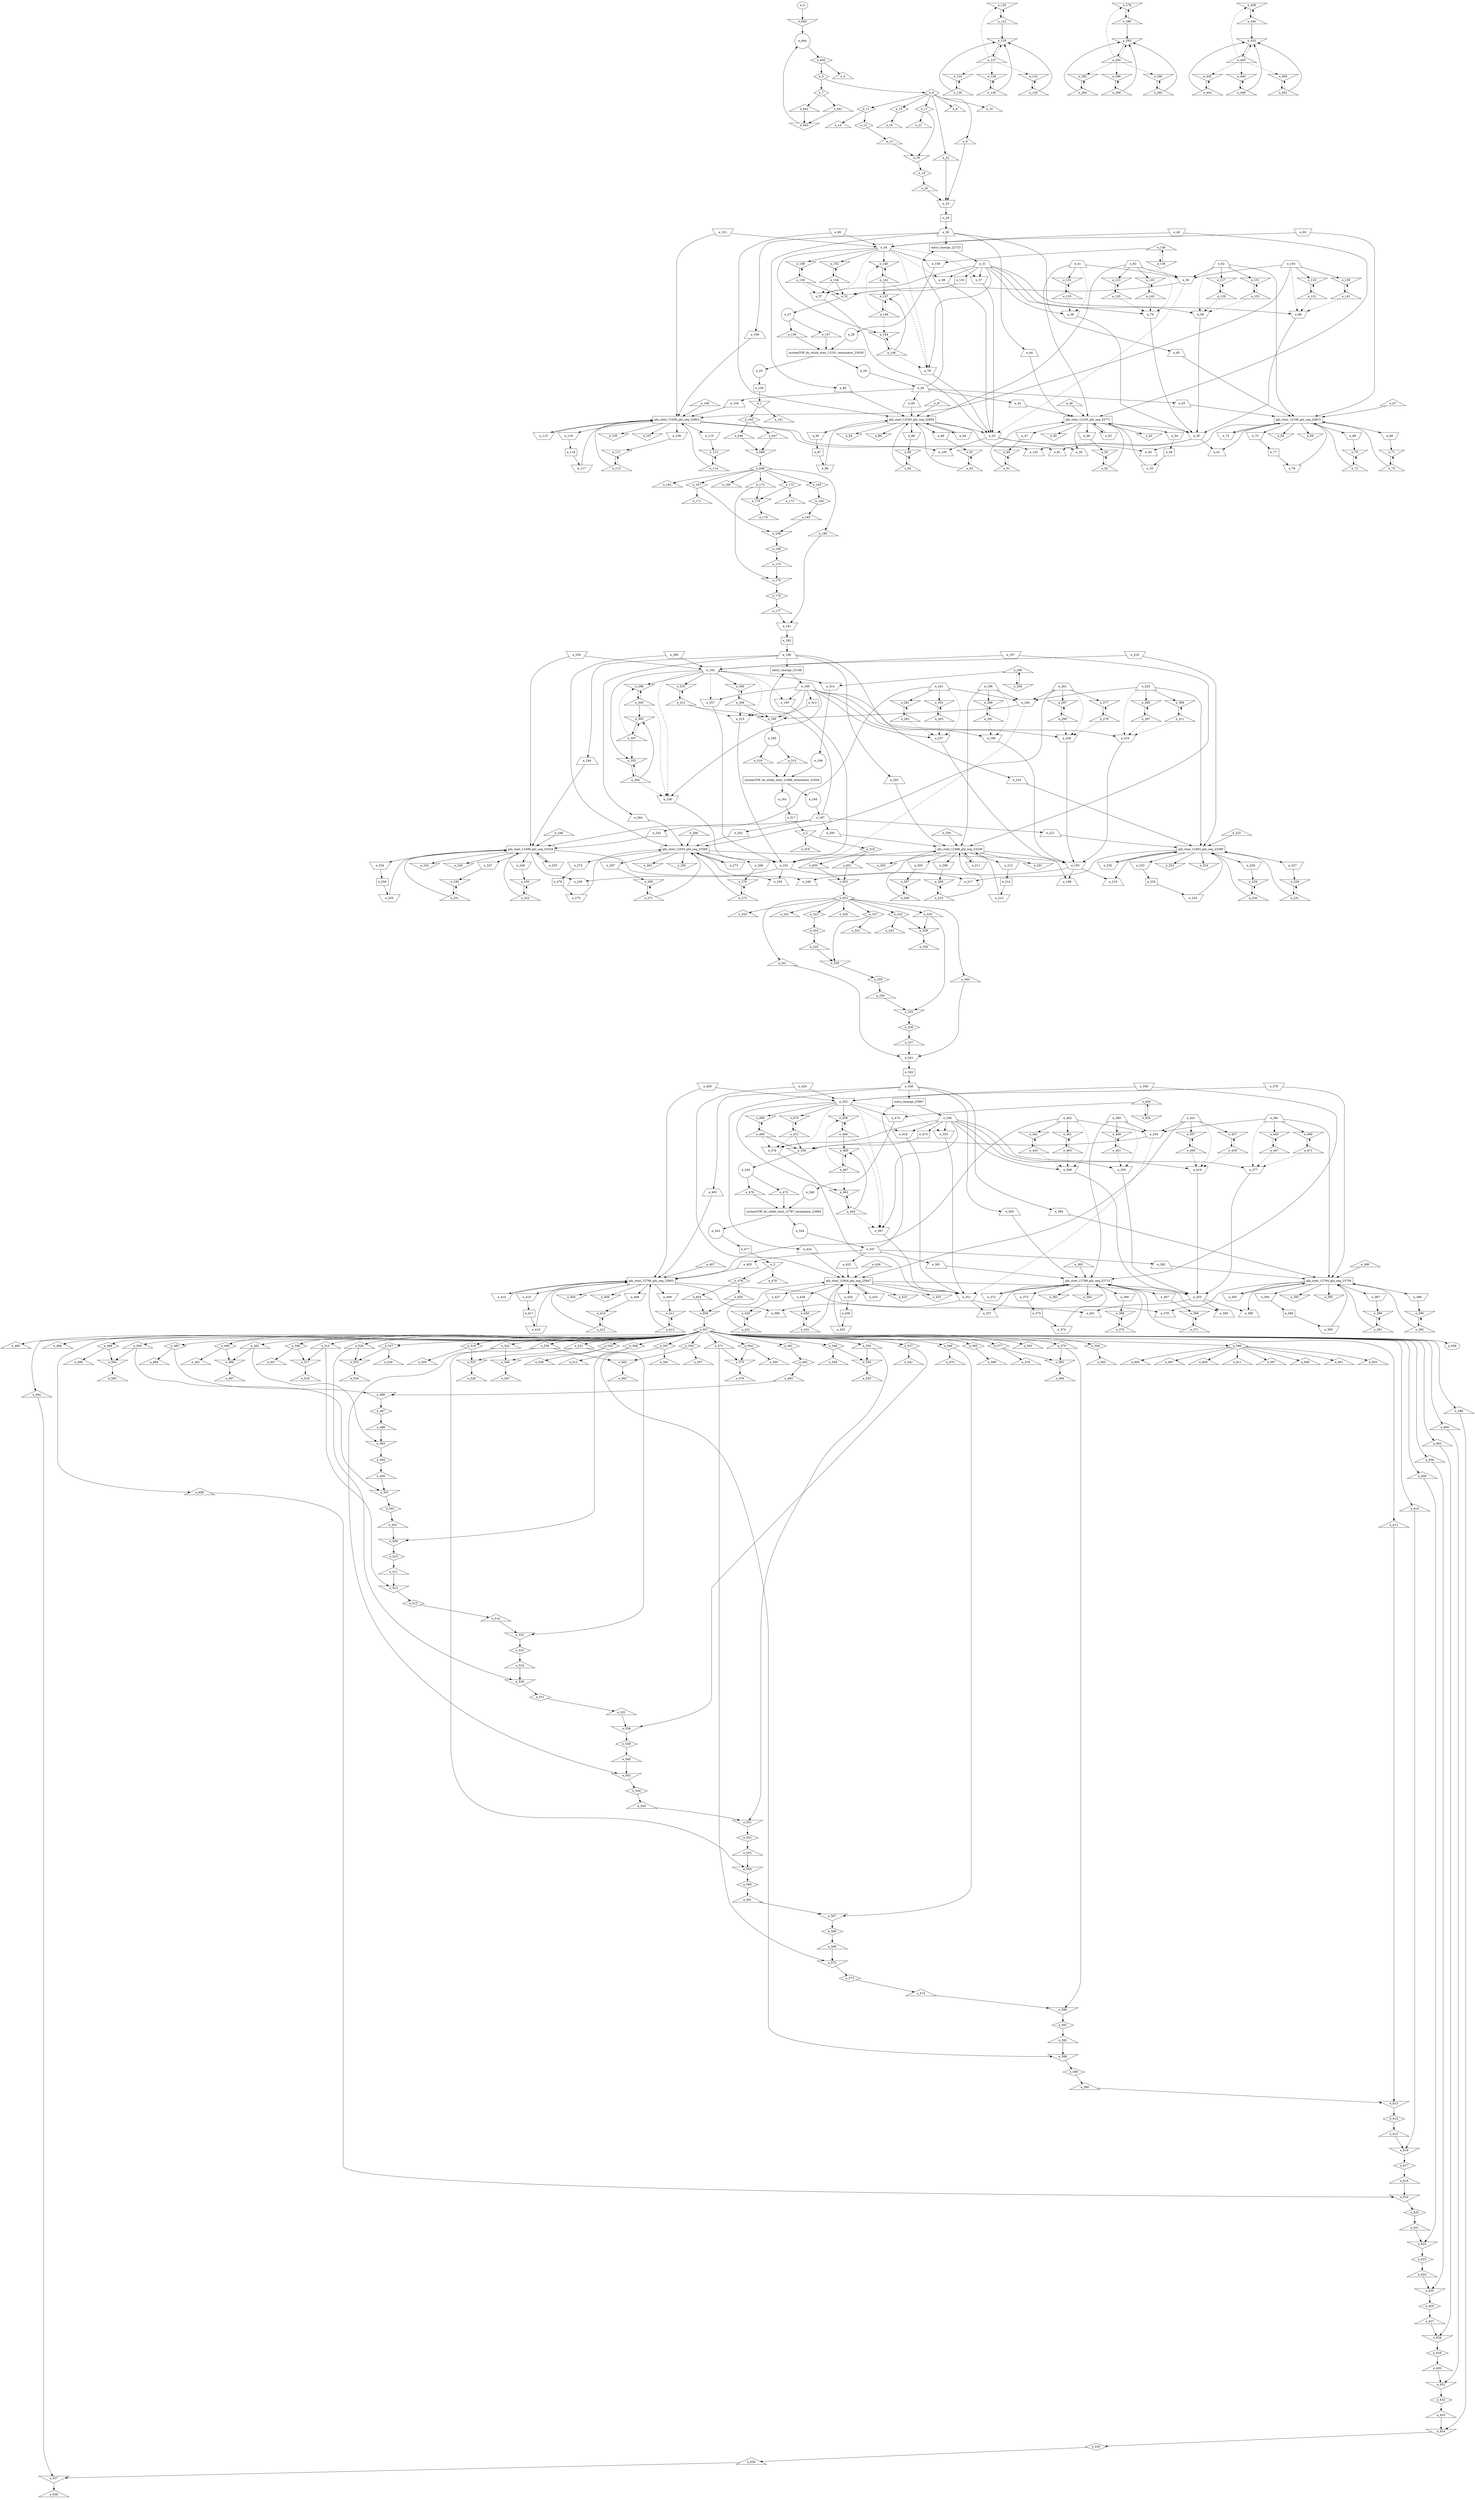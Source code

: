 digraph control_path {
  e_0: entry_node : n ;
  e_1 [shape = invtriangle];
  e_2 [shape = invtriangle];
  e_3 [shape = invtriangle];
  e_4 [shape = triangle];
  e_5 [shape = diamond];
  e_6 [shape = diamond];
  e_7 [shape = diamond];
  e_8 [shape = triangle];
  e_9 [shape = triangle];
  e_10 [shape = triangle];
  e_11 [shape = diamond];
  e_12 [shape = diamond];
  e_13 [shape = triangle];
  e_14 [shape = triangle];
  e_15 [shape = diamond];
  e_16 [shape = triangle];
  e_17 [shape = diamond];
  e_18 [shape = invtriangle];
  e_19 [shape = diamond];
  e_20 [shape = triangle];
  e_21 [shape = triangle];
  e_22 [shape = triangle];
  e_23 [shape = invtrapezium];
  e_24 [shape = dot];
  e_25 [shape = circle];
  e_26 [shape = circle];
  e_27 [shape = circle];
  e_28 [shape = circle];
  e_29 [shape = trapezium];
  e_30 [shape = trapezium];
  e_31 [shape = trapezium];
  e_32 [shape = invtriangle];
  e_33 [shape = invtrapezium];
  e_34 [shape = invtrapezium];
  e_35 [shape = invtrapezium];
  e_36 [shape = invtrapezium];
  e_37 [shape = invtrapezium];
  e_38 [shape = invtrapezium];
  e_39 [shape = trapezium];
  e_40 [shape = invtrapezium];
  e_41 [shape = trapezium];
  e_42 [shape = trapezium];
  e_43 [shape = invtriangle];
  e_44 [shape = trapezium];
  e_45 [shape = invtriangle];
  e_46 [shape = triangle];
  e_47 [shape = invtrapezium];
  e_48 [shape = invtrapezium];
  e_49 [shape = invtriangle];
  e_50 [shape = invtriangle];
  e_51 [shape = triangle];
  e_52 [shape = triangle];
  e_53 [shape = invtrapezium];
  e_54 [shape = invtrapezium];
  e_55 [shape = invtrapezium];
  e_56 [shape = dot];
  e_57 [shape = invtrapezium];
  e_58 [shape = invtrapezium];
  e_59 [shape = trapezium];
  e_60 [shape = invtrapezium];
  e_61 [shape = trapezium];
  e_62 [shape = trapezium];
  e_63 [shape = trapezium];
  e_64 [shape = invtriangle];
  e_65 [shape = trapezium];
  e_66 [shape = invtriangle];
  e_67 [shape = triangle];
  e_68 [shape = invtrapezium];
  e_69 [shape = invtrapezium];
  e_70 [shape = invtriangle];
  e_71 [shape = invtriangle];
  e_72 [shape = triangle];
  e_73 [shape = triangle];
  e_74 [shape = invtrapezium];
  e_75 [shape = invtrapezium];
  e_76 [shape = invtrapezium];
  e_77 [shape = dot];
  e_78 [shape = invtrapezium];
  e_79 [shape = invtrapezium];
  e_80 [shape = invtrapezium];
  e_81 [shape = trapezium];
  e_82 [shape = trapezium];
  e_83 [shape = trapezium];
  e_84 [shape = invtriangle];
  e_85 [shape = trapezium];
  e_86 [shape = invtriangle];
  e_87 [shape = triangle];
  e_88 [shape = invtrapezium];
  e_89 [shape = invtrapezium];
  e_90 [shape = invtriangle];
  e_91 [shape = invtriangle];
  e_92 [shape = triangle];
  e_93 [shape = triangle];
  e_94 [shape = invtrapezium];
  e_95 [shape = invtrapezium];
  e_96 [shape = invtrapezium];
  e_97 [shape = dot];
  e_98 [shape = invtrapezium];
  e_99 [shape = invtrapezium];
  e_100 [shape = trapezium];
  e_101 [shape = invtrapezium];
  e_102 [shape = trapezium];
  e_103 [shape = trapezium];
  e_104 [shape = trapezium];
  e_105 [shape = invtriangle];
  e_106 [shape = trapezium];
  e_107 [shape = invtriangle];
  e_108 [shape = triangle];
  e_109 [shape = invtrapezium];
  e_110 [shape = invtrapezium];
  e_111 [shape = invtriangle];
  e_112 [shape = invtriangle];
  e_113 [shape = triangle];
  e_114 [shape = triangle];
  e_115 [shape = invtrapezium];
  e_116 [shape = invtrapezium];
  e_117 [shape = invtrapezium];
  e_118 [shape = dot];
  e_119 [shape = invtriangle];
  e_120 [shape = invtriangle];
  e_121 [shape = triangle];
  e_122 [shape = triangle];
  e_123 [shape = invtriangle];
  e_124 [shape = invtriangle];
  e_125 [shape = triangle];
  e_126 [shape = triangle];
  e_127 [shape = invtriangle];
  e_128 [shape = invtriangle];
  e_129 [shape = triangle];
  e_130 [shape = triangle];
  e_131 [shape = invtriangle];
  e_132 [shape = invtriangle];
  e_133 [shape = triangle];
  e_134 [shape = triangle];
  e_135 [shape = invtriangle];
  e_136 [shape = invtriangle];
  e_137 [shape = triangle];
  e_138 [shape = triangle];
  e_139 [shape = invtriangle];
  e_140 [shape = invtriangle];
  e_141 [shape = triangle];
  e_142 [shape = triangle];
  e_143 [shape = invtriangle];
  e_144 [shape = invtriangle];
  e_145 [shape = triangle];
  e_146 [shape = triangle];
  e_147 [shape = invtriangle];
  e_148 [shape = invtriangle];
  e_149 [shape = triangle];
  e_150 [shape = triangle];
  e_151 [shape = invtriangle];
  e_152 [shape = invtriangle];
  e_153 [shape = triangle];
  e_154 [shape = triangle];
  e_155 [shape = dot];
  e_156 [shape = invtrapezium];
  e_157 [shape = triangle];
  e_158 [shape = triangle];
  e_159 [shape = dot];
  e_160 [shape = diamond];
  e_161 [shape = triangle];
  e_162 [shape = triangle];
  e_163 [shape = diamond];
  e_164 [shape = diamond];
  e_165 [shape = triangle];
  e_166 [shape = triangle];
  e_167 [shape = diamond];
  e_168 [shape = invtriangle];
  e_169 [shape = diamond];
  e_170 [shape = triangle];
  e_171 [shape = triangle];
  e_172 [shape = diamond];
  e_173 [shape = triangle];
  e_174 [shape = triangle];
  e_175 [shape = invtriangle];
  e_176 [shape = diamond];
  e_177 [shape = triangle];
  e_178 [shape = invtriangle];
  e_179 [shape = triangle];
  e_180 [shape = triangle];
  e_181 [shape = invtrapezium];
  e_182 [shape = dot];
  e_183 [shape = circle];
  e_184 [shape = circle];
  e_185 [shape = circle];
  e_186 [shape = circle];
  e_187 [shape = trapezium];
  e_188 [shape = trapezium];
  e_189 [shape = trapezium];
  e_190 [shape = invtriangle];
  e_191 [shape = invtrapezium];
  e_192 [shape = invtrapezium];
  e_193 [shape = invtrapezium];
  e_194 [shape = invtrapezium];
  e_195 [shape = invtrapezium];
  e_196 [shape = invtrapezium];
  e_197 [shape = invtrapezium];
  e_198 [shape = trapezium];
  e_199 [shape = trapezium];
  e_200 [shape = trapezium];
  e_201 [shape = invtriangle];
  e_202 [shape = trapezium];
  e_203 [shape = invtriangle];
  e_204 [shape = triangle];
  e_205 [shape = invtrapezium];
  e_206 [shape = invtrapezium];
  e_207 [shape = invtriangle];
  e_208 [shape = invtriangle];
  e_209 [shape = triangle];
  e_210 [shape = triangle];
  e_211 [shape = invtrapezium];
  e_212 [shape = invtrapezium];
  e_213 [shape = invtrapezium];
  e_214 [shape = dot];
  e_215 [shape = invtrapezium];
  e_216 [shape = invtrapezium];
  e_217 [shape = trapezium];
  e_218 [shape = invtrapezium];
  e_219 [shape = trapezium];
  e_220 [shape = trapezium];
  e_221 [shape = trapezium];
  e_222 [shape = invtriangle];
  e_223 [shape = trapezium];
  e_224 [shape = invtriangle];
  e_225 [shape = triangle];
  e_226 [shape = invtrapezium];
  e_227 [shape = invtrapezium];
  e_228 [shape = invtriangle];
  e_229 [shape = invtriangle];
  e_230 [shape = triangle];
  e_231 [shape = triangle];
  e_232 [shape = invtrapezium];
  e_233 [shape = invtrapezium];
  e_234 [shape = invtrapezium];
  e_235 [shape = dot];
  e_236 [shape = invtrapezium];
  e_237 [shape = invtrapezium];
  e_238 [shape = trapezium];
  e_239 [shape = invtrapezium];
  e_240 [shape = trapezium];
  e_241 [shape = trapezium];
  e_242 [shape = trapezium];
  e_243 [shape = invtriangle];
  e_244 [shape = trapezium];
  e_245 [shape = invtriangle];
  e_246 [shape = triangle];
  e_247 [shape = invtrapezium];
  e_248 [shape = invtrapezium];
  e_249 [shape = invtriangle];
  e_250 [shape = invtriangle];
  e_251 [shape = triangle];
  e_252 [shape = triangle];
  e_253 [shape = invtrapezium];
  e_254 [shape = invtrapezium];
  e_255 [shape = invtrapezium];
  e_256 [shape = dot];
  e_257 [shape = invtrapezium];
  e_258 [shape = invtrapezium];
  e_259 [shape = trapezium];
  e_260 [shape = invtrapezium];
  e_261 [shape = trapezium];
  e_262 [shape = trapezium];
  e_263 [shape = invtriangle];
  e_264 [shape = trapezium];
  e_265 [shape = invtriangle];
  e_266 [shape = triangle];
  e_267 [shape = invtrapezium];
  e_268 [shape = invtrapezium];
  e_269 [shape = invtriangle];
  e_270 [shape = invtriangle];
  e_271 [shape = triangle];
  e_272 [shape = triangle];
  e_273 [shape = invtrapezium];
  e_274 [shape = invtrapezium];
  e_275 [shape = invtrapezium];
  e_276 [shape = dot];
  e_277 [shape = invtriangle];
  e_278 [shape = invtriangle];
  e_279 [shape = triangle];
  e_280 [shape = triangle];
  e_281 [shape = invtriangle];
  e_282 [shape = invtriangle];
  e_283 [shape = triangle];
  e_284 [shape = triangle];
  e_285 [shape = invtriangle];
  e_286 [shape = invtriangle];
  e_287 [shape = triangle];
  e_288 [shape = triangle];
  e_289 [shape = invtriangle];
  e_290 [shape = invtriangle];
  e_291 [shape = triangle];
  e_292 [shape = triangle];
  e_293 [shape = invtriangle];
  e_294 [shape = invtriangle];
  e_295 [shape = triangle];
  e_296 [shape = triangle];
  e_297 [shape = invtriangle];
  e_298 [shape = invtriangle];
  e_299 [shape = triangle];
  e_300 [shape = triangle];
  e_301 [shape = invtriangle];
  e_302 [shape = invtriangle];
  e_303 [shape = triangle];
  e_304 [shape = triangle];
  e_305 [shape = invtriangle];
  e_306 [shape = invtriangle];
  e_307 [shape = triangle];
  e_308 [shape = triangle];
  e_309 [shape = invtriangle];
  e_310 [shape = invtriangle];
  e_311 [shape = triangle];
  e_312 [shape = triangle];
  e_313 [shape = dot];
  e_314 [shape = invtrapezium];
  e_315 [shape = triangle];
  e_316 [shape = triangle];
  e_317 [shape = dot];
  e_318 [shape = diamond];
  e_319 [shape = triangle];
  e_320 [shape = triangle];
  e_321 [shape = triangle];
  e_322 [shape = triangle];
  e_323 [shape = diamond];
  e_324 [shape = diamond];
  e_325 [shape = triangle];
  e_326 [shape = triangle];
  e_327 [shape = diamond];
  e_328 [shape = invtriangle];
  e_329 [shape = diamond];
  e_330 [shape = triangle];
  e_331 [shape = triangle];
  e_332 [shape = diamond];
  e_333 [shape = triangle];
  e_334 [shape = triangle];
  e_335 [shape = invtriangle];
  e_336 [shape = diamond];
  e_337 [shape = triangle];
  e_338 [shape = invtriangle];
  e_339 [shape = triangle];
  e_340 [shape = triangle];
  e_341 [shape = invtrapezium];
  e_342 [shape = dot];
  e_343 [shape = circle];
  e_344 [shape = circle];
  e_345 [shape = circle];
  e_346 [shape = circle];
  e_347 [shape = trapezium];
  e_348 [shape = trapezium];
  e_349 [shape = trapezium];
  e_350 [shape = invtriangle];
  e_351 [shape = invtrapezium];
  e_352 [shape = invtrapezium];
  e_353 [shape = invtrapezium];
  e_354 [shape = invtrapezium];
  e_355 [shape = invtrapezium];
  e_356 [shape = invtrapezium];
  e_357 [shape = trapezium];
  e_358 [shape = invtrapezium];
  e_359 [shape = trapezium];
  e_360 [shape = trapezium];
  e_361 [shape = trapezium];
  e_362 [shape = invtriangle];
  e_363 [shape = trapezium];
  e_364 [shape = invtriangle];
  e_365 [shape = triangle];
  e_366 [shape = invtrapezium];
  e_367 [shape = invtrapezium];
  e_368 [shape = invtriangle];
  e_369 [shape = invtriangle];
  e_370 [shape = triangle];
  e_371 [shape = triangle];
  e_372 [shape = invtrapezium];
  e_373 [shape = invtrapezium];
  e_374 [shape = invtrapezium];
  e_375 [shape = dot];
  e_376 [shape = invtrapezium];
  e_377 [shape = invtrapezium];
  e_378 [shape = trapezium];
  e_379 [shape = invtrapezium];
  e_380 [shape = trapezium];
  e_381 [shape = trapezium];
  e_382 [shape = trapezium];
  e_383 [shape = invtriangle];
  e_384 [shape = trapezium];
  e_385 [shape = invtriangle];
  e_386 [shape = triangle];
  e_387 [shape = invtrapezium];
  e_388 [shape = invtrapezium];
  e_389 [shape = invtriangle];
  e_390 [shape = invtriangle];
  e_391 [shape = triangle];
  e_392 [shape = triangle];
  e_393 [shape = invtrapezium];
  e_394 [shape = invtrapezium];
  e_395 [shape = invtrapezium];
  e_396 [shape = dot];
  e_397 [shape = invtrapezium];
  e_398 [shape = invtrapezium];
  e_399 [shape = trapezium];
  e_400 [shape = invtrapezium];
  e_401 [shape = trapezium];
  e_402 [shape = trapezium];
  e_403 [shape = trapezium];
  e_404 [shape = invtriangle];
  e_405 [shape = trapezium];
  e_406 [shape = invtriangle];
  e_407 [shape = triangle];
  e_408 [shape = invtrapezium];
  e_409 [shape = invtrapezium];
  e_410 [shape = invtriangle];
  e_411 [shape = invtriangle];
  e_412 [shape = triangle];
  e_413 [shape = triangle];
  e_414 [shape = invtrapezium];
  e_415 [shape = invtrapezium];
  e_416 [shape = invtrapezium];
  e_417 [shape = dot];
  e_418 [shape = invtrapezium];
  e_419 [shape = invtrapezium];
  e_420 [shape = invtrapezium];
  e_421 [shape = trapezium];
  e_422 [shape = trapezium];
  e_423 [shape = invtriangle];
  e_424 [shape = trapezium];
  e_425 [shape = invtriangle];
  e_426 [shape = triangle];
  e_427 [shape = invtrapezium];
  e_428 [shape = invtrapezium];
  e_429 [shape = invtriangle];
  e_430 [shape = invtriangle];
  e_431 [shape = triangle];
  e_432 [shape = triangle];
  e_433 [shape = invtrapezium];
  e_434 [shape = invtrapezium];
  e_435 [shape = invtrapezium];
  e_436 [shape = dot];
  e_437 [shape = invtriangle];
  e_438 [shape = invtriangle];
  e_439 [shape = triangle];
  e_440 [shape = triangle];
  e_441 [shape = invtriangle];
  e_442 [shape = invtriangle];
  e_443 [shape = triangle];
  e_444 [shape = triangle];
  e_445 [shape = invtriangle];
  e_446 [shape = invtriangle];
  e_447 [shape = triangle];
  e_448 [shape = triangle];
  e_449 [shape = invtriangle];
  e_450 [shape = invtriangle];
  e_451 [shape = triangle];
  e_452 [shape = triangle];
  e_453 [shape = invtriangle];
  e_454 [shape = invtriangle];
  e_455 [shape = triangle];
  e_456 [shape = triangle];
  e_457 [shape = invtriangle];
  e_458 [shape = invtriangle];
  e_459 [shape = triangle];
  e_460 [shape = triangle];
  e_461 [shape = invtriangle];
  e_462 [shape = invtriangle];
  e_463 [shape = triangle];
  e_464 [shape = triangle];
  e_465 [shape = invtriangle];
  e_466 [shape = invtriangle];
  e_467 [shape = triangle];
  e_468 [shape = triangle];
  e_469 [shape = invtriangle];
  e_470 [shape = invtriangle];
  e_471 [shape = triangle];
  e_472 [shape = triangle];
  e_473 [shape = dot];
  e_474 [shape = invtrapezium];
  e_475 [shape = triangle];
  e_476 [shape = triangle];
  e_477 [shape = dot];
  e_478 [shape = diamond];
  e_479 [shape = triangle];
  e_480 [shape = triangle];
  e_481 [shape = diamond];
  e_482 [shape = diamond];
  e_483 [shape = triangle];
  e_484 [shape = triangle];
  e_485 [shape = diamond];
  e_486 [shape = invtriangle];
  e_487 [shape = diamond];
  e_488 [shape = triangle];
  e_489 [shape = triangle];
  e_490 [shape = diamond];
  e_491 [shape = triangle];
  e_492 [shape = triangle];
  e_493 [shape = invtriangle];
  e_494 [shape = diamond];
  e_495 [shape = triangle];
  e_496 [shape = invtriangle];
  e_497 [shape = triangle];
  e_498 [shape = diamond];
  e_499 [shape = triangle];
  e_500 [shape = triangle];
  e_501 [shape = invtriangle];
  e_502 [shape = diamond];
  e_503 [shape = triangle];
  e_504 [shape = invtriangle];
  e_505 [shape = triangle];
  e_506 [shape = diamond];
  e_507 [shape = triangle];
  e_508 [shape = diamond];
  e_509 [shape = invtriangle];
  e_510 [shape = diamond];
  e_511 [shape = triangle];
  e_512 [shape = triangle];
  e_513 [shape = triangle];
  e_514 [shape = invtriangle];
  e_515 [shape = diamond];
  e_516 [shape = triangle];
  e_517 [shape = invtriangle];
  e_518 [shape = triangle];
  e_519 [shape = diamond];
  e_520 [shape = triangle];
  e_521 [shape = triangle];
  e_522 [shape = invtriangle];
  e_523 [shape = diamond];
  e_524 [shape = triangle];
  e_525 [shape = invtriangle];
  e_526 [shape = triangle];
  e_527 [shape = diamond];
  e_528 [shape = triangle];
  e_529 [shape = triangle];
  e_530 [shape = invtriangle];
  e_531 [shape = diamond];
  e_532 [shape = triangle];
  e_533 [shape = invtriangle];
  e_534 [shape = triangle];
  e_535 [shape = diamond];
  e_536 [shape = triangle];
  e_537 [shape = diamond];
  e_538 [shape = invtriangle];
  e_539 [shape = diamond];
  e_540 [shape = triangle];
  e_541 [shape = triangle];
  e_542 [shape = triangle];
  e_543 [shape = invtriangle];
  e_544 [shape = diamond];
  e_545 [shape = triangle];
  e_546 [shape = invtriangle];
  e_547 [shape = triangle];
  e_548 [shape = diamond];
  e_549 [shape = triangle];
  e_550 [shape = triangle];
  e_551 [shape = invtriangle];
  e_552 [shape = diamond];
  e_553 [shape = triangle];
  e_554 [shape = invtriangle];
  e_555 [shape = triangle];
  e_556 [shape = diamond];
  e_557 [shape = triangle];
  e_558 [shape = triangle];
  e_559 [shape = invtriangle];
  e_560 [shape = diamond];
  e_561 [shape = triangle];
  e_562 [shape = invtriangle];
  e_563 [shape = triangle];
  e_564 [shape = diamond];
  e_565 [shape = triangle];
  e_566 [shape = diamond];
  e_567 [shape = invtriangle];
  e_568 [shape = diamond];
  e_569 [shape = triangle];
  e_570 [shape = triangle];
  e_571 [shape = triangle];
  e_572 [shape = invtriangle];
  e_573 [shape = diamond];
  e_574 [shape = triangle];
  e_575 [shape = invtriangle];
  e_576 [shape = triangle];
  e_577 [shape = diamond];
  e_578 [shape = triangle];
  e_579 [shape = triangle];
  e_580 [shape = invtriangle];
  e_581 [shape = diamond];
  e_582 [shape = triangle];
  e_583 [shape = invtriangle];
  e_584 [shape = triangle];
  e_585 [shape = diamond];
  e_586 [shape = triangle];
  e_587 [shape = diamond];
  e_588 [shape = invtriangle];
  e_589 [shape = diamond];
  e_590 [shape = triangle];
  e_591 [shape = triangle];
  e_592 [shape = triangle];
  e_593 [shape = triangle];
  e_594 [shape = diamond];
  e_595 [shape = triangle];
  e_596 [shape = diamond];
  e_597 [shape = triangle];
  e_598 [shape = triangle];
  e_599 [shape = triangle];
  e_600 [shape = triangle];
  e_601 [shape = triangle];
  e_602 [shape = triangle];
  e_603 [shape = triangle];
  e_604 [shape = triangle];
  e_605 [shape = triangle];
  e_606 [shape = triangle];
  e_607 [shape = triangle];
  e_608 [shape = triangle];
  e_609 [shape = triangle];
  e_610 [shape = triangle];
  e_611 [shape = triangle];
  e_612 [shape = triangle];
  e_613 [shape = invtriangle];
  e_614 [shape = diamond];
  e_615 [shape = triangle];
  e_616 [shape = invtriangle];
  e_617 [shape = diamond];
  e_618 [shape = triangle];
  e_619 [shape = invtriangle];
  e_620 [shape = diamond];
  e_621 [shape = triangle];
  e_622 [shape = invtriangle];
  e_623 [shape = diamond];
  e_624 [shape = triangle];
  e_625 [shape = invtriangle];
  e_626 [shape = diamond];
  e_627 [shape = triangle];
  e_628 [shape = invtriangle];
  e_629 [shape = diamond];
  e_630 [shape = triangle];
  e_631 [shape = invtriangle];
  e_632 [shape = diamond];
  e_633 [shape = triangle];
  e_634 [shape = invtriangle];
  e_635 [shape = diamond];
  e_636 [shape = triangle];
  e_637 [shape = invtriangle];
  e_638 [shape = triangle];
  e_639: exit_node : s ;
  e_640 [shape = invtriangle];
  e_641 [shape = triangle];
  e_642 [shape = triangle];
  e_643 [shape = invtriangle];
  e_644 [shape = circle];
  e_645 [shape = diamond];
  e_646 [shape = triangle];
  e_647 [shape = triangle];
  e_648 [shape = invtriangle];
  e_649 [shape = diamond];
  e_650 [shape = triangle];
  e_651 [shape = triangle];
  e_652 [shape = invtriangle];
  e_653 [shape = diamond];
  e_654 [shape = triangle];
  e_655 [shape = triangle];
  e_656 [shape = invtriangle];
  e_657 [shape = diamond];
  e_159 -> e_1;
  e_317 -> e_2;
  e_477 -> e_3;
  e_645 -> e_4;
  e_645 -> e_5;
  e_5 -> e_6;
  e_5 -> e_7;
  e_6 -> e_8;
  e_6 -> e_9;
  e_6 -> e_10;
  e_6 -> e_11;
  e_11 -> e_12;
  e_12 -> e_13;
  e_11 -> e_14;
  e_6 -> e_15;
  e_15 -> e_16;
  e_6 -> e_17;
  e_13 -> e_18;
  e_17 -> e_18;
  e_18 -> e_19;
  e_19 -> e_20;
  e_17 -> e_21;
  e_6 -> e_22;
  e_20 -> e_23;
  e_9 -> e_23;
  e_22 -> e_23;
  e_23 -> e_24;
  e_32 -> e_27;
  e_156 -> e_28;
  e_26 -> e_29;
  e_24 -> e_30;
  e_150 -> e_32;
  e_154 -> e_32;
  e_155 -> e_32;
  e_36 -> e_32;
  e_57 -> e_33;
  e_78 -> e_33;
  e_98 -> e_33;
  e_37 -> e_33;
  e_36 -> e_33[style = dashed];
  e_40 -> e_34;
  e_80 -> e_34;
  e_60 -> e_34;
  e_101 -> e_34;
  e_58 -> e_35;
  e_79 -> e_35;
  e_99 -> e_35;
  e_38 -> e_35;
  e_62 -> e_36;
  e_41 -> e_36;
  e_82 -> e_36;
  e_103 -> e_36;
  e_31 -> e_37;
  e_34 -> e_37[style = dashed];
  e_31 -> e_38;
  e_41 -> e_38[style = dashed];
  e_133 -> e_38[style = dashed];
  e_33 -> e_39;
  e_29 -> e_42;
  e_30 -> e_44;
  e_47 -> e_49;
  e_51 -> e_49[style = dashed];
  e_48 -> e_50;
  e_52 -> e_50[style = dashed];
  e_49 -> e_51;
  e_50 -> e_52;
  e_56 -> e_55;
  e_54 -> e_56;
  e_31 -> e_57;
  e_34 -> e_57[style = dashed];
  e_150 -> e_57[style = dashed];
  e_154 -> e_57[style = dashed];
  e_31 -> e_58;
  e_153 -> e_58[style = dashed];
  e_62 -> e_58[style = dashed];
  e_129 -> e_58[style = dashed];
  e_33 -> e_59;
  e_35 -> e_61;
  e_29 -> e_63;
  e_30 -> e_65;
  e_68 -> e_70;
  e_72 -> e_70[style = dashed];
  e_69 -> e_71;
  e_73 -> e_71[style = dashed];
  e_70 -> e_72;
  e_71 -> e_73;
  e_77 -> e_76;
  e_75 -> e_77;
  e_31 -> e_78;
  e_34 -> e_78[style = dashed];
  e_142 -> e_78[style = dashed];
  e_146 -> e_78[style = dashed];
  e_31 -> e_79;
  e_145 -> e_79[style = dashed];
  e_125 -> e_79[style = dashed];
  e_82 -> e_79[style = dashed];
  e_35 -> e_81;
  e_29 -> e_83;
  e_30 -> e_85;
  e_88 -> e_90;
  e_92 -> e_90[style = dashed];
  e_89 -> e_91;
  e_93 -> e_91[style = dashed];
  e_90 -> e_92;
  e_91 -> e_93;
  e_97 -> e_96;
  e_95 -> e_97;
  e_31 -> e_98;
  e_34 -> e_98[style = dashed];
  e_31 -> e_99;
  e_121 -> e_99[style = dashed];
  e_141 -> e_99[style = dashed];
  e_103 -> e_99[style = dashed];
  e_33 -> e_100;
  e_35 -> e_102;
  e_29 -> e_104;
  e_30 -> e_106;
  e_109 -> e_111;
  e_113 -> e_111[style = dashed];
  e_110 -> e_112;
  e_114 -> e_112[style = dashed];
  e_111 -> e_113;
  e_112 -> e_114;
  e_118 -> e_117;
  e_116 -> e_118;
  e_103 -> e_119;
  e_121 -> e_119[style = dashed];
  e_137 -> e_120[style = dashed];
  e_122 -> e_120[style = dashed];
  e_119 -> e_121;
  e_120 -> e_122;
  e_82 -> e_123;
  e_125 -> e_123[style = dashed];
  e_126 -> e_124[style = dashed];
  e_137 -> e_124[style = dashed];
  e_123 -> e_125;
  e_124 -> e_126;
  e_62 -> e_127;
  e_129 -> e_127[style = dashed];
  e_137 -> e_128[style = dashed];
  e_130 -> e_128[style = dashed];
  e_127 -> e_129;
  e_128 -> e_130;
  e_41 -> e_131;
  e_133 -> e_131[style = dashed];
  e_137 -> e_132[style = dashed];
  e_134 -> e_132[style = dashed];
  e_131 -> e_133;
  e_132 -> e_134;
  e_126 -> e_135;
  e_130 -> e_135;
  e_122 -> e_135;
  e_134 -> e_135;
  e_137 -> e_135[style = dashed];
  e_138 -> e_136[style = dashed];
  e_135 -> e_137;
  e_136 -> e_138;
  e_103 -> e_139;
  e_141 -> e_139[style = dashed];
  e_34 -> e_140;
  e_149 -> e_140[style = dashed];
  e_142 -> e_140[style = dashed];
  e_139 -> e_141;
  e_140 -> e_142;
  e_82 -> e_143;
  e_145 -> e_143[style = dashed];
  e_34 -> e_144;
  e_149 -> e_144[style = dashed];
  e_146 -> e_144[style = dashed];
  e_143 -> e_145;
  e_144 -> e_146;
  e_142 -> e_147;
  e_146 -> e_147;
  e_149 -> e_147[style = dashed];
  e_34 -> e_148;
  e_150 -> e_148[style = dashed];
  e_147 -> e_149;
  e_148 -> e_150;
  e_62 -> e_151;
  e_153 -> e_151[style = dashed];
  e_34 -> e_152;
  e_154 -> e_152[style = dashed];
  e_151 -> e_153;
  e_152 -> e_154;
  e_31 -> e_155;
  e_138 -> e_156;
  e_34 -> e_156;
  e_27 -> e_157;
  e_27 -> e_158;
  e_25 -> e_159;
  e_1 -> e_160;
  e_1 -> e_161;
  e_649 -> e_162;
  e_649 -> e_163;
  e_163 -> e_164;
  e_164 -> e_165;
  e_649 -> e_166;
  e_649 -> e_167;
  e_167 -> e_168;
  e_165 -> e_168;
  e_168 -> e_169;
  e_169 -> e_170;
  e_167 -> e_171;
  e_649 -> e_172;
  e_172 -> e_173;
  e_649 -> e_174;
  e_170 -> e_175;
  e_174 -> e_175;
  e_175 -> e_176;
  e_176 -> e_177;
  e_172 -> e_178;
  e_174 -> e_178;
  e_178 -> e_179;
  e_649 -> e_180;
  e_177 -> e_181;
  e_180 -> e_181;
  e_181 -> e_182;
  e_190 -> e_185;
  e_314 -> e_186;
  e_184 -> e_187;
  e_182 -> e_188;
  e_194 -> e_190;
  e_308 -> e_190;
  e_312 -> e_190;
  e_313 -> e_190;
  e_195 -> e_191;
  e_236 -> e_191;
  e_215 -> e_191;
  e_257 -> e_191;
  e_194 -> e_191[style = dashed];
  e_260 -> e_192;
  e_239 -> e_192;
  e_197 -> e_192;
  e_218 -> e_192;
  e_196 -> e_193;
  e_237 -> e_193;
  e_216 -> e_193;
  e_258 -> e_193;
  e_261 -> e_194;
  e_241 -> e_194;
  e_199 -> e_194;
  e_220 -> e_194;
  e_189 -> e_195;
  e_192 -> e_195[style = dashed];
  e_189 -> e_196;
  e_199 -> e_196[style = dashed];
  e_291 -> e_196[style = dashed];
  e_193 -> e_198;
  e_187 -> e_200;
  e_188 -> e_202;
  e_205 -> e_207;
  e_209 -> e_207[style = dashed];
  e_206 -> e_208;
  e_210 -> e_208[style = dashed];
  e_207 -> e_209;
  e_208 -> e_210;
  e_214 -> e_213;
  e_212 -> e_214;
  e_189 -> e_215;
  e_308 -> e_215[style = dashed];
  e_312 -> e_215[style = dashed];
  e_192 -> e_215[style = dashed];
  e_189 -> e_216;
  e_287 -> e_216[style = dashed];
  e_311 -> e_216[style = dashed];
  e_220 -> e_216[style = dashed];
  e_191 -> e_217;
  e_193 -> e_219;
  e_187 -> e_221;
  e_188 -> e_223;
  e_226 -> e_228;
  e_230 -> e_228[style = dashed];
  e_227 -> e_229;
  e_231 -> e_229[style = dashed];
  e_228 -> e_230;
  e_229 -> e_231;
  e_235 -> e_234;
  e_233 -> e_235;
  e_189 -> e_236;
  e_300 -> e_236[style = dashed];
  e_192 -> e_236[style = dashed];
  e_304 -> e_236[style = dashed];
  e_189 -> e_237;
  e_241 -> e_237[style = dashed];
  e_283 -> e_237[style = dashed];
  e_303 -> e_237[style = dashed];
  e_191 -> e_238;
  e_193 -> e_240;
  e_187 -> e_242;
  e_188 -> e_244;
  e_247 -> e_249;
  e_251 -> e_249[style = dashed];
  e_248 -> e_250;
  e_252 -> e_250[style = dashed];
  e_249 -> e_251;
  e_250 -> e_252;
  e_256 -> e_255;
  e_254 -> e_256;
  e_189 -> e_257;
  e_192 -> e_257[style = dashed];
  e_189 -> e_258;
  e_279 -> e_258[style = dashed];
  e_261 -> e_258[style = dashed];
  e_299 -> e_258[style = dashed];
  e_191 -> e_259;
  e_187 -> e_262;
  e_188 -> e_264;
  e_267 -> e_269;
  e_271 -> e_269[style = dashed];
  e_268 -> e_270;
  e_272 -> e_270[style = dashed];
  e_269 -> e_271;
  e_270 -> e_272;
  e_276 -> e_275;
  e_274 -> e_276;
  e_261 -> e_277;
  e_279 -> e_277[style = dashed];
  e_295 -> e_278[style = dashed];
  e_280 -> e_278[style = dashed];
  e_277 -> e_279;
  e_278 -> e_280;
  e_241 -> e_281;
  e_283 -> e_281[style = dashed];
  e_295 -> e_282[style = dashed];
  e_284 -> e_282[style = dashed];
  e_281 -> e_283;
  e_282 -> e_284;
  e_220 -> e_285;
  e_287 -> e_285[style = dashed];
  e_295 -> e_286[style = dashed];
  e_288 -> e_286[style = dashed];
  e_285 -> e_287;
  e_286 -> e_288;
  e_199 -> e_289;
  e_291 -> e_289[style = dashed];
  e_295 -> e_290[style = dashed];
  e_292 -> e_290[style = dashed];
  e_289 -> e_291;
  e_290 -> e_292;
  e_284 -> e_293;
  e_288 -> e_293;
  e_280 -> e_293;
  e_292 -> e_293;
  e_295 -> e_293[style = dashed];
  e_296 -> e_294[style = dashed];
  e_293 -> e_295;
  e_294 -> e_296;
  e_261 -> e_297;
  e_299 -> e_297[style = dashed];
  e_192 -> e_298;
  e_307 -> e_298[style = dashed];
  e_300 -> e_298[style = dashed];
  e_297 -> e_299;
  e_298 -> e_300;
  e_241 -> e_301;
  e_303 -> e_301[style = dashed];
  e_192 -> e_302;
  e_307 -> e_302[style = dashed];
  e_304 -> e_302[style = dashed];
  e_301 -> e_303;
  e_302 -> e_304;
  e_300 -> e_305;
  e_304 -> e_305;
  e_307 -> e_305[style = dashed];
  e_192 -> e_306;
  e_308 -> e_306[style = dashed];
  e_305 -> e_307;
  e_306 -> e_308;
  e_220 -> e_309;
  e_311 -> e_309[style = dashed];
  e_192 -> e_310;
  e_312 -> e_310[style = dashed];
  e_309 -> e_311;
  e_310 -> e_312;
  e_189 -> e_313;
  e_296 -> e_314;
  e_192 -> e_314;
  e_185 -> e_315;
  e_185 -> e_316;
  e_183 -> e_317;
  e_2 -> e_318;
  e_2 -> e_319;
  e_653 -> e_320;
  e_653 -> e_321;
  e_653 -> e_322;
  e_653 -> e_323;
  e_323 -> e_324;
  e_324 -> e_325;
  e_653 -> e_326;
  e_653 -> e_327;
  e_325 -> e_328;
  e_327 -> e_328;
  e_328 -> e_329;
  e_329 -> e_330;
  e_327 -> e_331;
  e_653 -> e_332;
  e_332 -> e_333;
  e_653 -> e_334;
  e_334 -> e_335;
  e_330 -> e_335;
  e_335 -> e_336;
  e_336 -> e_337;
  e_334 -> e_338;
  e_332 -> e_338;
  e_338 -> e_339;
  e_653 -> e_340;
  e_340 -> e_341;
  e_337 -> e_341;
  e_321 -> e_341;
  e_341 -> e_342;
  e_350 -> e_345;
  e_474 -> e_346;
  e_344 -> e_347;
  e_342 -> e_348;
  e_468 -> e_350;
  e_472 -> e_350;
  e_473 -> e_350;
  e_354 -> e_350;
  e_376 -> e_351;
  e_418 -> e_351;
  e_397 -> e_351;
  e_355 -> e_351;
  e_354 -> e_351[style = dashed];
  e_420 -> e_352;
  e_400 -> e_352;
  e_379 -> e_352;
  e_358 -> e_352;
  e_377 -> e_353;
  e_419 -> e_353;
  e_398 -> e_353;
  e_356 -> e_353;
  e_421 -> e_354;
  e_402 -> e_354;
  e_381 -> e_354;
  e_360 -> e_354;
  e_349 -> e_355;
  e_352 -> e_355[style = dashed];
  e_349 -> e_356;
  e_451 -> e_356[style = dashed];
  e_360 -> e_356[style = dashed];
  e_351 -> e_357;
  e_353 -> e_359;
  e_347 -> e_361;
  e_348 -> e_363;
  e_366 -> e_368;
  e_370 -> e_368[style = dashed];
  e_367 -> e_369;
  e_371 -> e_369[style = dashed];
  e_368 -> e_370;
  e_369 -> e_371;
  e_375 -> e_374;
  e_373 -> e_375;
  e_349 -> e_376;
  e_468 -> e_376[style = dashed];
  e_472 -> e_376[style = dashed];
  e_352 -> e_376[style = dashed];
  e_349 -> e_377;
  e_447 -> e_377[style = dashed];
  e_471 -> e_377[style = dashed];
  e_381 -> e_377[style = dashed];
  e_351 -> e_378;
  e_353 -> e_380;
  e_347 -> e_382;
  e_348 -> e_384;
  e_387 -> e_389;
  e_391 -> e_389[style = dashed];
  e_388 -> e_390;
  e_392 -> e_390[style = dashed];
  e_389 -> e_391;
  e_390 -> e_392;
  e_396 -> e_395;
  e_394 -> e_396;
  e_349 -> e_397;
  e_460 -> e_397[style = dashed];
  e_464 -> e_397[style = dashed];
  e_352 -> e_397[style = dashed];
  e_349 -> e_398;
  e_463 -> e_398[style = dashed];
  e_402 -> e_398[style = dashed];
  e_443 -> e_398[style = dashed];
  e_351 -> e_399;
  e_353 -> e_401;
  e_347 -> e_403;
  e_348 -> e_405;
  e_408 -> e_410;
  e_412 -> e_410[style = dashed];
  e_409 -> e_411;
  e_413 -> e_411[style = dashed];
  e_410 -> e_412;
  e_411 -> e_413;
  e_417 -> e_416;
  e_415 -> e_417;
  e_349 -> e_418;
  e_352 -> e_418[style = dashed];
  e_349 -> e_419;
  e_459 -> e_419[style = dashed];
  e_421 -> e_419[style = dashed];
  e_439 -> e_419[style = dashed];
  e_347 -> e_422;
  e_348 -> e_424;
  e_427 -> e_429;
  e_431 -> e_429[style = dashed];
  e_428 -> e_430;
  e_432 -> e_430[style = dashed];
  e_429 -> e_431;
  e_430 -> e_432;
  e_436 -> e_435;
  e_434 -> e_436;
  e_421 -> e_437;
  e_439 -> e_437[style = dashed];
  e_455 -> e_438[style = dashed];
  e_440 -> e_438[style = dashed];
  e_437 -> e_439;
  e_438 -> e_440;
  e_402 -> e_441;
  e_443 -> e_441[style = dashed];
  e_444 -> e_442[style = dashed];
  e_455 -> e_442[style = dashed];
  e_441 -> e_443;
  e_442 -> e_444;
  e_381 -> e_445;
  e_447 -> e_445[style = dashed];
  e_448 -> e_446[style = dashed];
  e_455 -> e_446[style = dashed];
  e_445 -> e_447;
  e_446 -> e_448;
  e_360 -> e_449;
  e_451 -> e_449[style = dashed];
  e_452 -> e_450[style = dashed];
  e_455 -> e_450[style = dashed];
  e_449 -> e_451;
  e_450 -> e_452;
  e_448 -> e_453;
  e_444 -> e_453;
  e_452 -> e_453;
  e_440 -> e_453;
  e_455 -> e_453[style = dashed];
  e_456 -> e_454[style = dashed];
  e_453 -> e_455;
  e_454 -> e_456;
  e_421 -> e_457;
  e_459 -> e_457[style = dashed];
  e_352 -> e_458;
  e_460 -> e_458[style = dashed];
  e_467 -> e_458[style = dashed];
  e_457 -> e_459;
  e_458 -> e_460;
  e_402 -> e_461;
  e_463 -> e_461[style = dashed];
  e_352 -> e_462;
  e_464 -> e_462[style = dashed];
  e_467 -> e_462[style = dashed];
  e_461 -> e_463;
  e_462 -> e_464;
  e_460 -> e_465;
  e_464 -> e_465;
  e_467 -> e_465[style = dashed];
  e_352 -> e_466;
  e_468 -> e_466[style = dashed];
  e_465 -> e_467;
  e_466 -> e_468;
  e_381 -> e_469;
  e_471 -> e_469[style = dashed];
  e_352 -> e_470;
  e_472 -> e_470[style = dashed];
  e_469 -> e_471;
  e_470 -> e_472;
  e_349 -> e_473;
  e_456 -> e_474;
  e_352 -> e_474;
  e_345 -> e_475;
  e_345 -> e_476;
  e_343 -> e_477;
  e_3 -> e_478;
  e_3 -> e_479;
  e_657 -> e_480;
  e_657 -> e_481;
  e_481 -> e_482;
  e_482 -> e_483;
  e_657 -> e_484;
  e_657 -> e_485;
  e_483 -> e_486;
  e_485 -> e_486;
  e_486 -> e_487;
  e_487 -> e_488;
  e_485 -> e_489;
  e_657 -> e_490;
  e_490 -> e_491;
  e_657 -> e_492;
  e_492 -> e_493;
  e_488 -> e_493;
  e_493 -> e_494;
  e_494 -> e_495;
  e_492 -> e_496;
  e_490 -> e_496;
  e_496 -> e_497;
  e_657 -> e_498;
  e_498 -> e_499;
  e_657 -> e_500;
  e_500 -> e_501;
  e_495 -> e_501;
  e_501 -> e_502;
  e_502 -> e_503;
  e_498 -> e_504;
  e_500 -> e_504;
  e_504 -> e_505;
  e_657 -> e_506;
  e_506 -> e_507;
  e_657 -> e_508;
  e_508 -> e_509;
  e_503 -> e_509;
  e_509 -> e_510;
  e_510 -> e_511;
  e_508 -> e_512;
  e_657 -> e_513;
  e_513 -> e_514;
  e_511 -> e_514;
  e_514 -> e_515;
  e_515 -> e_516;
  e_513 -> e_517;
  e_506 -> e_517;
  e_517 -> e_518;
  e_657 -> e_519;
  e_519 -> e_520;
  e_657 -> e_521;
  e_521 -> e_522;
  e_516 -> e_522;
  e_522 -> e_523;
  e_523 -> e_524;
  e_521 -> e_525;
  e_519 -> e_525;
  e_525 -> e_526;
  e_657 -> e_527;
  e_527 -> e_528;
  e_657 -> e_529;
  e_524 -> e_530;
  e_529 -> e_530;
  e_530 -> e_531;
  e_531 -> e_532;
  e_529 -> e_533;
  e_527 -> e_533;
  e_533 -> e_534;
  e_657 -> e_535;
  e_535 -> e_536;
  e_657 -> e_537;
  e_537 -> e_538;
  e_532 -> e_538;
  e_538 -> e_539;
  e_539 -> e_540;
  e_537 -> e_541;
  e_657 -> e_542;
  e_542 -> e_543;
  e_540 -> e_543;
  e_543 -> e_544;
  e_544 -> e_545;
  e_542 -> e_546;
  e_535 -> e_546;
  e_546 -> e_547;
  e_657 -> e_548;
  e_548 -> e_549;
  e_657 -> e_550;
  e_545 -> e_551;
  e_550 -> e_551;
  e_551 -> e_552;
  e_552 -> e_553;
  e_550 -> e_554;
  e_548 -> e_554;
  e_554 -> e_555;
  e_657 -> e_556;
  e_556 -> e_557;
  e_657 -> e_558;
  e_553 -> e_559;
  e_558 -> e_559;
  e_559 -> e_560;
  e_560 -> e_561;
  e_556 -> e_562;
  e_558 -> e_562;
  e_562 -> e_563;
  e_657 -> e_564;
  e_564 -> e_565;
  e_657 -> e_566;
  e_566 -> e_567;
  e_561 -> e_567;
  e_567 -> e_568;
  e_568 -> e_569;
  e_566 -> e_570;
  e_657 -> e_571;
  e_569 -> e_572;
  e_571 -> e_572;
  e_572 -> e_573;
  e_573 -> e_574;
  e_564 -> e_575;
  e_571 -> e_575;
  e_575 -> e_576;
  e_657 -> e_577;
  e_577 -> e_578;
  e_657 -> e_579;
  e_579 -> e_580;
  e_574 -> e_580;
  e_580 -> e_581;
  e_581 -> e_582;
  e_579 -> e_583;
  e_577 -> e_583;
  e_583 -> e_584;
  e_657 -> e_585;
  e_585 -> e_586;
  e_657 -> e_587;
  e_582 -> e_588;
  e_587 -> e_588;
  e_588 -> e_589;
  e_589 -> e_590;
  e_587 -> e_591;
  e_657 -> e_592;
  e_657 -> e_593;
  e_657 -> e_594;
  e_594 -> e_595;
  e_657 -> e_596;
  e_596 -> e_597;
  e_657 -> e_598;
  e_596 -> e_599;
  e_657 -> e_600;
  e_596 -> e_601;
  e_657 -> e_602;
  e_596 -> e_603;
  e_657 -> e_604;
  e_596 -> e_605;
  e_657 -> e_606;
  e_596 -> e_607;
  e_657 -> e_608;
  e_596 -> e_609;
  e_657 -> e_610;
  e_596 -> e_611;
  e_657 -> e_612;
  e_590 -> e_613;
  e_612 -> e_613;
  e_613 -> e_614;
  e_614 -> e_615;
  e_615 -> e_616;
  e_610 -> e_616;
  e_616 -> e_617;
  e_617 -> e_618;
  e_608 -> e_619;
  e_618 -> e_619;
  e_619 -> e_620;
  e_620 -> e_621;
  e_621 -> e_622;
  e_606 -> e_622;
  e_622 -> e_623;
  e_623 -> e_624;
  e_604 -> e_625;
  e_624 -> e_625;
  e_625 -> e_626;
  e_626 -> e_627;
  e_627 -> e_628;
  e_602 -> e_628;
  e_628 -> e_629;
  e_629 -> e_630;
  e_630 -> e_631;
  e_600 -> e_631;
  e_631 -> e_632;
  e_632 -> e_633;
  e_598 -> e_634;
  e_633 -> e_634;
  e_634 -> e_635;
  e_635 -> e_636;
  e_592 -> e_637;
  e_636 -> e_637;
  e_637 -> e_638;
  e_657 -> e_639;
  e_0 -> e_640;
  e_7 -> e_641;
  e_7 -> e_642;
  e_641 -> e_643;
  e_642 -> e_643;
  e_640 -> e_644;
  e_643 -> e_644;
  e_644 -> e_645;
  e_160 -> e_646;
  e_160 -> e_647;
  e_646 -> e_648;
  e_647 -> e_648;
  e_648 -> e_649;
  e_318 -> e_650;
  e_318 -> e_651;
  e_650 -> e_652;
  e_651 -> e_652;
  e_652 -> e_653;
  e_478 -> e_654;
  e_478 -> e_655;
  e_654 -> e_656;
  e_655 -> e_656;
  e_656 -> e_657;
  systemTOP_do_while_stmt_12191_terminator_23039 [shape=rectangle];
e_28 -> systemTOP_do_while_stmt_12191_terminator_23039;
e_158 -> systemTOP_do_while_stmt_12191_terminator_23039;
e_157 -> systemTOP_do_while_stmt_12191_terminator_23039;
systemTOP_do_while_stmt_12191_terminator_23039 -> e_26;
systemTOP_do_while_stmt_12191_terminator_23039 -> e_25;
  phi_stmt_12193_phi_seq_22771 [shape=rectangle];
e_42 -> phi_stmt_12193_phi_seq_22771;
phi_stmt_12193_phi_seq_22771 -> e_47;
phi_stmt_12193_phi_seq_22771 -> e_48;
phi_stmt_12193_phi_seq_22771 -> e_43;
e_51 -> phi_stmt_12193_phi_seq_22771;
e_52 -> phi_stmt_12193_phi_seq_22771;
e_44 -> phi_stmt_12193_phi_seq_22771;
phi_stmt_12193_phi_seq_22771 -> e_53;
phi_stmt_12193_phi_seq_22771 -> e_54;
phi_stmt_12193_phi_seq_22771 -> e_45;
e_53 -> phi_stmt_12193_phi_seq_22771;
e_55 -> phi_stmt_12193_phi_seq_22771;
e_40 -> phi_stmt_12193_phi_seq_22771;
e_41 -> phi_stmt_12193_phi_seq_22771;
phi_stmt_12193_phi_seq_22771 -> e_39;
phi_stmt_12193_phi_seq_22771 -> e_35;
e_46 -> phi_stmt_12193_phi_seq_22771;
  phi_stmt_12198_phi_seq_22815 [shape=rectangle];
e_63 -> phi_stmt_12198_phi_seq_22815;
phi_stmt_12198_phi_seq_22815 -> e_68;
phi_stmt_12198_phi_seq_22815 -> e_69;
phi_stmt_12198_phi_seq_22815 -> e_64;
e_72 -> phi_stmt_12198_phi_seq_22815;
e_73 -> phi_stmt_12198_phi_seq_22815;
e_65 -> phi_stmt_12198_phi_seq_22815;
phi_stmt_12198_phi_seq_22815 -> e_74;
phi_stmt_12198_phi_seq_22815 -> e_75;
phi_stmt_12198_phi_seq_22815 -> e_66;
e_74 -> phi_stmt_12198_phi_seq_22815;
e_76 -> phi_stmt_12198_phi_seq_22815;
e_60 -> phi_stmt_12198_phi_seq_22815;
e_62 -> phi_stmt_12198_phi_seq_22815;
phi_stmt_12198_phi_seq_22815 -> e_59;
phi_stmt_12198_phi_seq_22815 -> e_61;
e_67 -> phi_stmt_12198_phi_seq_22815;
  phi_stmt_12203_phi_seq_22859 [shape=rectangle];
e_83 -> phi_stmt_12203_phi_seq_22859;
phi_stmt_12203_phi_seq_22859 -> e_88;
phi_stmt_12203_phi_seq_22859 -> e_89;
phi_stmt_12203_phi_seq_22859 -> e_84;
e_92 -> phi_stmt_12203_phi_seq_22859;
e_93 -> phi_stmt_12203_phi_seq_22859;
e_85 -> phi_stmt_12203_phi_seq_22859;
phi_stmt_12203_phi_seq_22859 -> e_94;
phi_stmt_12203_phi_seq_22859 -> e_95;
phi_stmt_12203_phi_seq_22859 -> e_86;
e_94 -> phi_stmt_12203_phi_seq_22859;
e_96 -> phi_stmt_12203_phi_seq_22859;
e_80 -> phi_stmt_12203_phi_seq_22859;
e_82 -> phi_stmt_12203_phi_seq_22859;
phi_stmt_12203_phi_seq_22859 -> e_33;
phi_stmt_12203_phi_seq_22859 -> e_81;
e_87 -> phi_stmt_12203_phi_seq_22859;
  phi_stmt_12208_phi_seq_22903 [shape=rectangle];
e_104 -> phi_stmt_12208_phi_seq_22903;
phi_stmt_12208_phi_seq_22903 -> e_109;
phi_stmt_12208_phi_seq_22903 -> e_110;
phi_stmt_12208_phi_seq_22903 -> e_105;
e_113 -> phi_stmt_12208_phi_seq_22903;
e_114 -> phi_stmt_12208_phi_seq_22903;
e_106 -> phi_stmt_12208_phi_seq_22903;
phi_stmt_12208_phi_seq_22903 -> e_115;
phi_stmt_12208_phi_seq_22903 -> e_116;
phi_stmt_12208_phi_seq_22903 -> e_107;
e_115 -> phi_stmt_12208_phi_seq_22903;
e_117 -> phi_stmt_12208_phi_seq_22903;
e_101 -> phi_stmt_12208_phi_seq_22903;
e_103 -> phi_stmt_12208_phi_seq_22903;
phi_stmt_12208_phi_seq_22903 -> e_100;
phi_stmt_12208_phi_seq_22903 -> e_102;
e_108 -> phi_stmt_12208_phi_seq_22903;
entry_tmerge_22723 [shape = rectangle]; 
e_29 -> entry_tmerge_22723;
e_30 -> entry_tmerge_22723;
entry_tmerge_22723 -> e_31;
  systemTOP_do_while_stmt_12486_terminator_23504 [shape=rectangle];
e_186 -> systemTOP_do_while_stmt_12486_terminator_23504;
e_316 -> systemTOP_do_while_stmt_12486_terminator_23504;
e_315 -> systemTOP_do_while_stmt_12486_terminator_23504;
systemTOP_do_while_stmt_12486_terminator_23504 -> e_184;
systemTOP_do_while_stmt_12486_terminator_23504 -> e_183;
  phi_stmt_12488_phi_seq_23236 [shape=rectangle];
e_200 -> phi_stmt_12488_phi_seq_23236;
phi_stmt_12488_phi_seq_23236 -> e_205;
phi_stmt_12488_phi_seq_23236 -> e_206;
phi_stmt_12488_phi_seq_23236 -> e_201;
e_209 -> phi_stmt_12488_phi_seq_23236;
e_210 -> phi_stmt_12488_phi_seq_23236;
e_202 -> phi_stmt_12488_phi_seq_23236;
phi_stmt_12488_phi_seq_23236 -> e_211;
phi_stmt_12488_phi_seq_23236 -> e_212;
phi_stmt_12488_phi_seq_23236 -> e_203;
e_211 -> phi_stmt_12488_phi_seq_23236;
e_213 -> phi_stmt_12488_phi_seq_23236;
e_197 -> phi_stmt_12488_phi_seq_23236;
e_199 -> phi_stmt_12488_phi_seq_23236;
phi_stmt_12488_phi_seq_23236 -> e_191;
phi_stmt_12488_phi_seq_23236 -> e_198;
e_204 -> phi_stmt_12488_phi_seq_23236;
  phi_stmt_12493_phi_seq_23280 [shape=rectangle];
e_221 -> phi_stmt_12493_phi_seq_23280;
phi_stmt_12493_phi_seq_23280 -> e_226;
phi_stmt_12493_phi_seq_23280 -> e_227;
phi_stmt_12493_phi_seq_23280 -> e_222;
e_230 -> phi_stmt_12493_phi_seq_23280;
e_231 -> phi_stmt_12493_phi_seq_23280;
e_223 -> phi_stmt_12493_phi_seq_23280;
phi_stmt_12493_phi_seq_23280 -> e_232;
phi_stmt_12493_phi_seq_23280 -> e_233;
phi_stmt_12493_phi_seq_23280 -> e_224;
e_232 -> phi_stmt_12493_phi_seq_23280;
e_234 -> phi_stmt_12493_phi_seq_23280;
e_218 -> phi_stmt_12493_phi_seq_23280;
e_220 -> phi_stmt_12493_phi_seq_23280;
phi_stmt_12493_phi_seq_23280 -> e_217;
phi_stmt_12493_phi_seq_23280 -> e_219;
e_225 -> phi_stmt_12493_phi_seq_23280;
  phi_stmt_12498_phi_seq_23324 [shape=rectangle];
e_242 -> phi_stmt_12498_phi_seq_23324;
phi_stmt_12498_phi_seq_23324 -> e_247;
phi_stmt_12498_phi_seq_23324 -> e_248;
phi_stmt_12498_phi_seq_23324 -> e_243;
e_251 -> phi_stmt_12498_phi_seq_23324;
e_252 -> phi_stmt_12498_phi_seq_23324;
e_244 -> phi_stmt_12498_phi_seq_23324;
phi_stmt_12498_phi_seq_23324 -> e_253;
phi_stmt_12498_phi_seq_23324 -> e_254;
phi_stmt_12498_phi_seq_23324 -> e_245;
e_253 -> phi_stmt_12498_phi_seq_23324;
e_255 -> phi_stmt_12498_phi_seq_23324;
e_239 -> phi_stmt_12498_phi_seq_23324;
e_241 -> phi_stmt_12498_phi_seq_23324;
phi_stmt_12498_phi_seq_23324 -> e_238;
phi_stmt_12498_phi_seq_23324 -> e_240;
e_246 -> phi_stmt_12498_phi_seq_23324;
  phi_stmt_12503_phi_seq_23368 [shape=rectangle];
e_262 -> phi_stmt_12503_phi_seq_23368;
phi_stmt_12503_phi_seq_23368 -> e_267;
phi_stmt_12503_phi_seq_23368 -> e_268;
phi_stmt_12503_phi_seq_23368 -> e_263;
e_271 -> phi_stmt_12503_phi_seq_23368;
e_272 -> phi_stmt_12503_phi_seq_23368;
e_264 -> phi_stmt_12503_phi_seq_23368;
phi_stmt_12503_phi_seq_23368 -> e_273;
phi_stmt_12503_phi_seq_23368 -> e_274;
phi_stmt_12503_phi_seq_23368 -> e_265;
e_273 -> phi_stmt_12503_phi_seq_23368;
e_275 -> phi_stmt_12503_phi_seq_23368;
e_260 -> phi_stmt_12503_phi_seq_23368;
e_261 -> phi_stmt_12503_phi_seq_23368;
phi_stmt_12503_phi_seq_23368 -> e_259;
phi_stmt_12503_phi_seq_23368 -> e_193;
e_266 -> phi_stmt_12503_phi_seq_23368;
entry_tmerge_23188 [shape = rectangle]; 
e_187 -> entry_tmerge_23188;
e_188 -> entry_tmerge_23188;
entry_tmerge_23188 -> e_189;
  systemTOP_do_while_stmt_12787_terminator_23983 [shape=rectangle];
e_346 -> systemTOP_do_while_stmt_12787_terminator_23983;
e_476 -> systemTOP_do_while_stmt_12787_terminator_23983;
e_475 -> systemTOP_do_while_stmt_12787_terminator_23983;
systemTOP_do_while_stmt_12787_terminator_23983 -> e_344;
systemTOP_do_while_stmt_12787_terminator_23983 -> e_343;
  phi_stmt_12789_phi_seq_23715 [shape=rectangle];
e_361 -> phi_stmt_12789_phi_seq_23715;
phi_stmt_12789_phi_seq_23715 -> e_366;
phi_stmt_12789_phi_seq_23715 -> e_367;
phi_stmt_12789_phi_seq_23715 -> e_362;
e_370 -> phi_stmt_12789_phi_seq_23715;
e_371 -> phi_stmt_12789_phi_seq_23715;
e_363 -> phi_stmt_12789_phi_seq_23715;
phi_stmt_12789_phi_seq_23715 -> e_372;
phi_stmt_12789_phi_seq_23715 -> e_373;
phi_stmt_12789_phi_seq_23715 -> e_364;
e_372 -> phi_stmt_12789_phi_seq_23715;
e_374 -> phi_stmt_12789_phi_seq_23715;
e_358 -> phi_stmt_12789_phi_seq_23715;
e_360 -> phi_stmt_12789_phi_seq_23715;
phi_stmt_12789_phi_seq_23715 -> e_357;
phi_stmt_12789_phi_seq_23715 -> e_359;
e_365 -> phi_stmt_12789_phi_seq_23715;
  phi_stmt_12794_phi_seq_23759 [shape=rectangle];
e_382 -> phi_stmt_12794_phi_seq_23759;
phi_stmt_12794_phi_seq_23759 -> e_387;
phi_stmt_12794_phi_seq_23759 -> e_388;
phi_stmt_12794_phi_seq_23759 -> e_383;
e_391 -> phi_stmt_12794_phi_seq_23759;
e_392 -> phi_stmt_12794_phi_seq_23759;
e_384 -> phi_stmt_12794_phi_seq_23759;
phi_stmt_12794_phi_seq_23759 -> e_393;
phi_stmt_12794_phi_seq_23759 -> e_394;
phi_stmt_12794_phi_seq_23759 -> e_385;
e_393 -> phi_stmt_12794_phi_seq_23759;
e_395 -> phi_stmt_12794_phi_seq_23759;
e_379 -> phi_stmt_12794_phi_seq_23759;
e_381 -> phi_stmt_12794_phi_seq_23759;
phi_stmt_12794_phi_seq_23759 -> e_378;
phi_stmt_12794_phi_seq_23759 -> e_380;
e_386 -> phi_stmt_12794_phi_seq_23759;
  phi_stmt_12799_phi_seq_23803 [shape=rectangle];
e_403 -> phi_stmt_12799_phi_seq_23803;
phi_stmt_12799_phi_seq_23803 -> e_408;
phi_stmt_12799_phi_seq_23803 -> e_409;
phi_stmt_12799_phi_seq_23803 -> e_404;
e_412 -> phi_stmt_12799_phi_seq_23803;
e_413 -> phi_stmt_12799_phi_seq_23803;
e_405 -> phi_stmt_12799_phi_seq_23803;
phi_stmt_12799_phi_seq_23803 -> e_414;
phi_stmt_12799_phi_seq_23803 -> e_415;
phi_stmt_12799_phi_seq_23803 -> e_406;
e_414 -> phi_stmt_12799_phi_seq_23803;
e_416 -> phi_stmt_12799_phi_seq_23803;
e_400 -> phi_stmt_12799_phi_seq_23803;
e_402 -> phi_stmt_12799_phi_seq_23803;
phi_stmt_12799_phi_seq_23803 -> e_399;
phi_stmt_12799_phi_seq_23803 -> e_401;
e_407 -> phi_stmt_12799_phi_seq_23803;
  phi_stmt_12804_phi_seq_23847 [shape=rectangle];
e_422 -> phi_stmt_12804_phi_seq_23847;
phi_stmt_12804_phi_seq_23847 -> e_427;
phi_stmt_12804_phi_seq_23847 -> e_428;
phi_stmt_12804_phi_seq_23847 -> e_423;
e_431 -> phi_stmt_12804_phi_seq_23847;
e_432 -> phi_stmt_12804_phi_seq_23847;
e_424 -> phi_stmt_12804_phi_seq_23847;
phi_stmt_12804_phi_seq_23847 -> e_433;
phi_stmt_12804_phi_seq_23847 -> e_434;
phi_stmt_12804_phi_seq_23847 -> e_425;
e_433 -> phi_stmt_12804_phi_seq_23847;
e_435 -> phi_stmt_12804_phi_seq_23847;
e_420 -> phi_stmt_12804_phi_seq_23847;
e_421 -> phi_stmt_12804_phi_seq_23847;
phi_stmt_12804_phi_seq_23847 -> e_351;
phi_stmt_12804_phi_seq_23847 -> e_353;
e_426 -> phi_stmt_12804_phi_seq_23847;
entry_tmerge_23667 [shape = rectangle]; 
e_347 -> entry_tmerge_23667;
e_348 -> entry_tmerge_23667;
entry_tmerge_23667 -> e_349;
}

